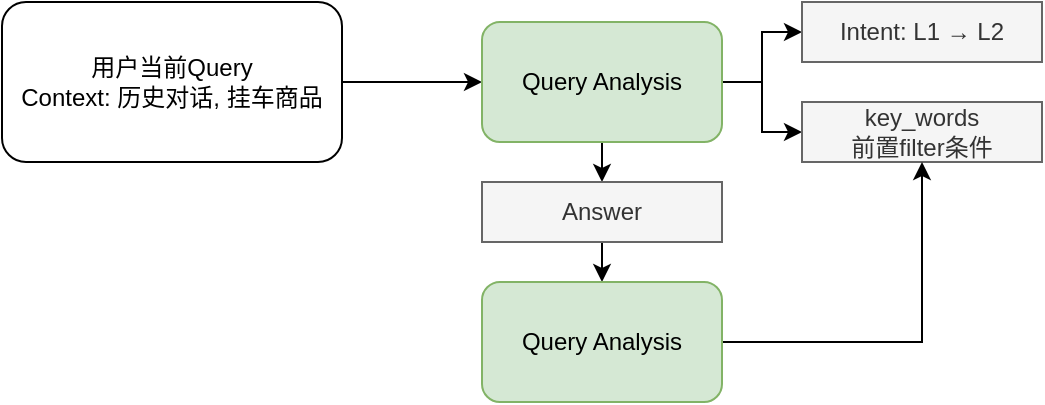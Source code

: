 <mxfile version="26.2.14">
  <diagram name="第 1 页" id="uAahMOgUjO8XhGGUCmuN">
    <mxGraphModel dx="1045" dy="643" grid="1" gridSize="10" guides="1" tooltips="1" connect="1" arrows="1" fold="1" page="1" pageScale="1" pageWidth="827" pageHeight="1169" math="0" shadow="0">
      <root>
        <mxCell id="0" />
        <mxCell id="1" parent="0" />
        <mxCell id="kIQ052omoaKMphS0CrH7-4" style="edgeStyle=orthogonalEdgeStyle;rounded=0;orthogonalLoop=1;jettySize=auto;html=1;exitX=1;exitY=0.5;exitDx=0;exitDy=0;entryX=0;entryY=0.5;entryDx=0;entryDy=0;" edge="1" parent="1" source="kIQ052omoaKMphS0CrH7-2" target="kIQ052omoaKMphS0CrH7-3">
          <mxGeometry relative="1" as="geometry" />
        </mxCell>
        <mxCell id="kIQ052omoaKMphS0CrH7-2" value="用户当前Query&lt;div&gt;Context: 历史对话,&amp;nbsp;&lt;span style=&quot;background-color: transparent; color: light-dark(rgb(0, 0, 0), rgb(255, 255, 255));&quot;&gt;挂车商品&lt;/span&gt;&lt;/div&gt;" style="rounded=1;whiteSpace=wrap;html=1;" vertex="1" parent="1">
          <mxGeometry x="160" y="290" width="170" height="80" as="geometry" />
        </mxCell>
        <mxCell id="kIQ052omoaKMphS0CrH7-10" style="edgeStyle=orthogonalEdgeStyle;rounded=0;orthogonalLoop=1;jettySize=auto;html=1;exitX=0.5;exitY=1;exitDx=0;exitDy=0;entryX=0.5;entryY=0;entryDx=0;entryDy=0;" edge="1" parent="1" source="kIQ052omoaKMphS0CrH7-3" target="kIQ052omoaKMphS0CrH7-9">
          <mxGeometry relative="1" as="geometry" />
        </mxCell>
        <mxCell id="kIQ052omoaKMphS0CrH7-14" style="edgeStyle=orthogonalEdgeStyle;rounded=0;orthogonalLoop=1;jettySize=auto;html=1;exitX=1;exitY=0.5;exitDx=0;exitDy=0;entryX=0;entryY=0.5;entryDx=0;entryDy=0;" edge="1" parent="1" source="kIQ052omoaKMphS0CrH7-3" target="kIQ052omoaKMphS0CrH7-5">
          <mxGeometry relative="1" as="geometry" />
        </mxCell>
        <mxCell id="kIQ052omoaKMphS0CrH7-15" style="edgeStyle=orthogonalEdgeStyle;rounded=0;orthogonalLoop=1;jettySize=auto;html=1;exitX=1;exitY=0.5;exitDx=0;exitDy=0;entryX=0;entryY=0.5;entryDx=0;entryDy=0;" edge="1" parent="1" source="kIQ052omoaKMphS0CrH7-3" target="kIQ052omoaKMphS0CrH7-8">
          <mxGeometry relative="1" as="geometry" />
        </mxCell>
        <mxCell id="kIQ052omoaKMphS0CrH7-3" value="Query Analysis" style="rounded=1;whiteSpace=wrap;html=1;fillColor=#d5e8d4;strokeColor=#82b366;" vertex="1" parent="1">
          <mxGeometry x="400" y="300" width="120" height="60" as="geometry" />
        </mxCell>
        <mxCell id="kIQ052omoaKMphS0CrH7-5" value="Intent: L1 → L2" style="text;html=1;align=center;verticalAlign=middle;whiteSpace=wrap;rounded=0;strokeColor=#666666;fillColor=#f5f5f5;fontColor=#333333;" vertex="1" parent="1">
          <mxGeometry x="560" y="290" width="120" height="30" as="geometry" />
        </mxCell>
        <mxCell id="kIQ052omoaKMphS0CrH7-8" value="key_words&lt;div&gt;前置filter条件&lt;/div&gt;" style="text;html=1;align=center;verticalAlign=middle;whiteSpace=wrap;rounded=0;strokeColor=#666666;fillColor=#f5f5f5;fontColor=#333333;" vertex="1" parent="1">
          <mxGeometry x="560" y="340" width="120" height="30" as="geometry" />
        </mxCell>
        <mxCell id="kIQ052omoaKMphS0CrH7-12" style="edgeStyle=orthogonalEdgeStyle;rounded=0;orthogonalLoop=1;jettySize=auto;html=1;exitX=0.5;exitY=1;exitDx=0;exitDy=0;entryX=0.5;entryY=0;entryDx=0;entryDy=0;" edge="1" parent="1" source="kIQ052omoaKMphS0CrH7-9" target="kIQ052omoaKMphS0CrH7-11">
          <mxGeometry relative="1" as="geometry" />
        </mxCell>
        <mxCell id="kIQ052omoaKMphS0CrH7-9" value="Answer" style="text;html=1;align=center;verticalAlign=middle;whiteSpace=wrap;rounded=0;strokeColor=#666666;fillColor=#f5f5f5;fontColor=#333333;" vertex="1" parent="1">
          <mxGeometry x="400" y="380" width="120" height="30" as="geometry" />
        </mxCell>
        <mxCell id="kIQ052omoaKMphS0CrH7-13" style="edgeStyle=orthogonalEdgeStyle;rounded=0;orthogonalLoop=1;jettySize=auto;html=1;exitX=1;exitY=0.5;exitDx=0;exitDy=0;entryX=0.5;entryY=1;entryDx=0;entryDy=0;" edge="1" parent="1" source="kIQ052omoaKMphS0CrH7-11" target="kIQ052omoaKMphS0CrH7-8">
          <mxGeometry relative="1" as="geometry" />
        </mxCell>
        <mxCell id="kIQ052omoaKMphS0CrH7-11" value="Query Analysis" style="rounded=1;whiteSpace=wrap;html=1;fillColor=#d5e8d4;strokeColor=#82b366;" vertex="1" parent="1">
          <mxGeometry x="400" y="430" width="120" height="60" as="geometry" />
        </mxCell>
      </root>
    </mxGraphModel>
  </diagram>
</mxfile>
